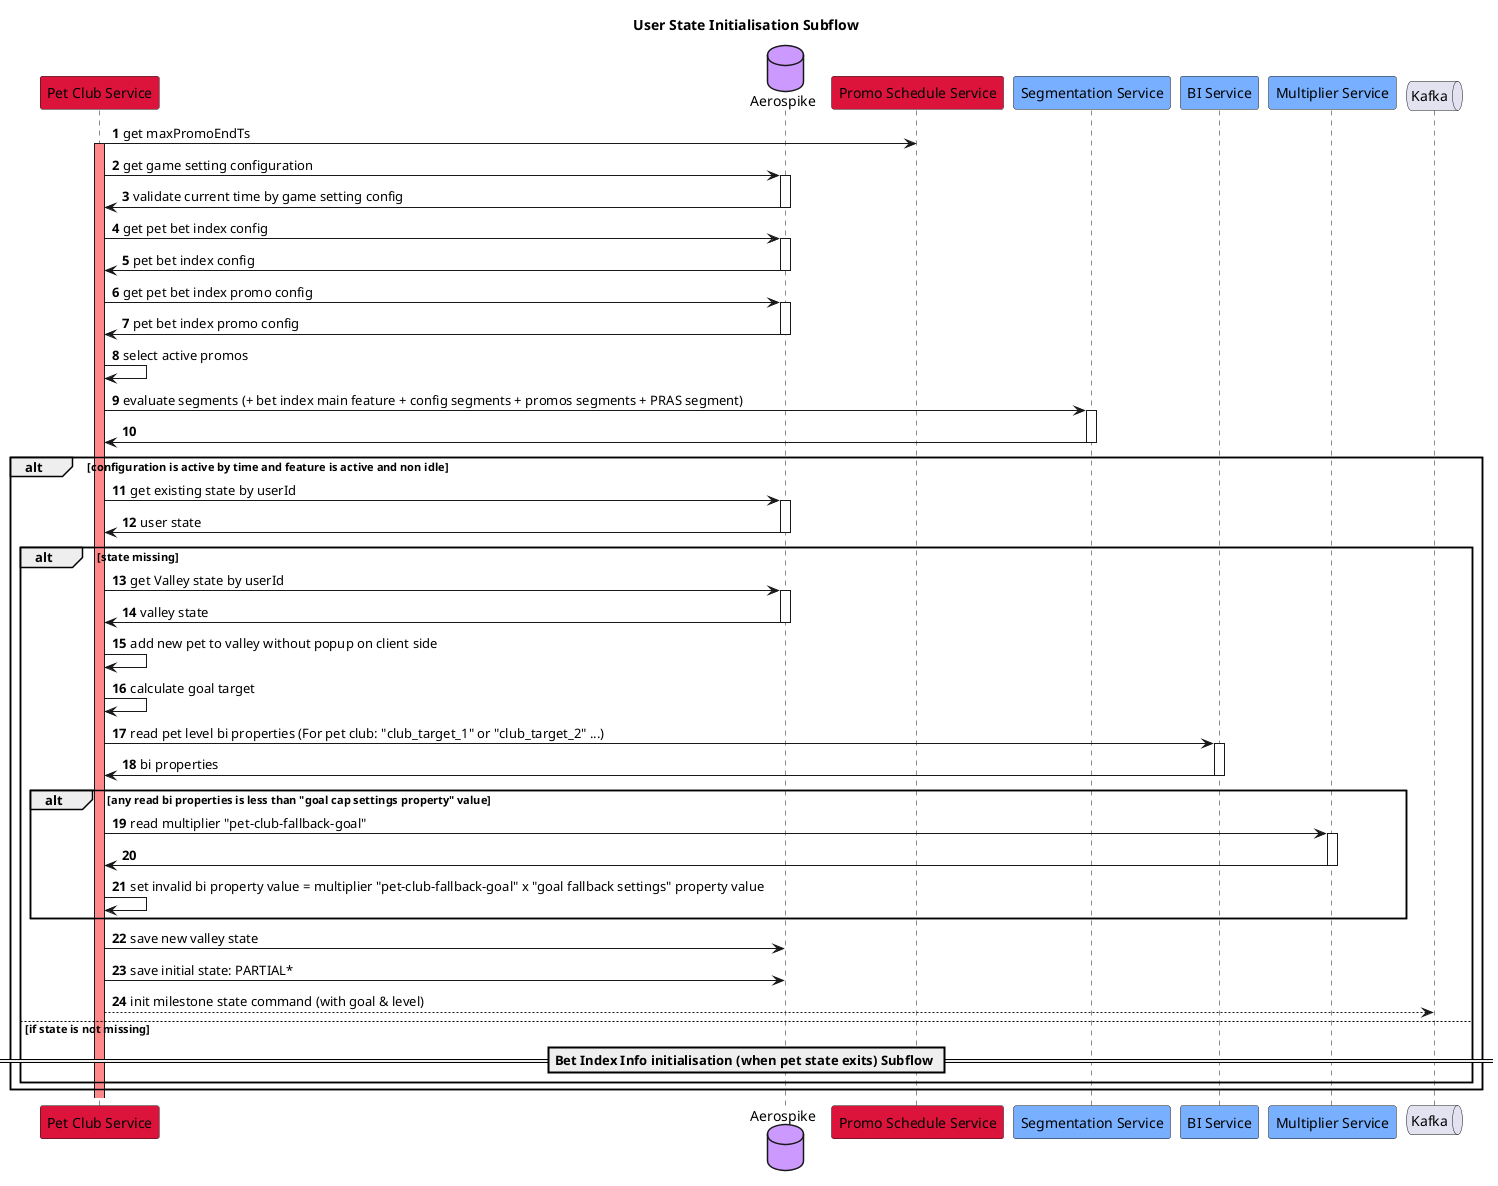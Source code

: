   @startuml

title User State Initialisation Subflow

autonumber

participant "Pet Club Service" as pet #DC143C
database "Aerospike" as aerospike #CC99FF
participant "Promo Schedule Service" as promo #DC143C
participant "Segmentation Service" as segmentation #78b0ff
participant "BI Service" as bi #78b0ff
participant "Multiplier Service" as multiplier #78b0ff
queue "Kafka" as kafka

pet -> promo: get maxPromoEndTs

activate pet #ff8888

pet -> aerospike: get game setting configuration
activate aerospike
aerospike -> pet: validate current time by game setting config
deactivate aerospike

pet -> aerospike: get pet bet index config
activate aerospike
aerospike -> pet: pet bet index config
deactivate aerospike

pet -> aerospike: get pet bet index promo config
activate aerospike
aerospike -> pet: pet bet index promo config
deactivate aerospike

pet -> pet: select active promos

pet -> segmentation: evaluate segments (+ bet index main feature + config segments + promos segments + PRAS segment)
activate segmentation
segmentation -> pet
deactivate segmentation
alt configuration is active by time and feature is active and non idle
    pet -> aerospike: get existing state by userId
    activate aerospike
    aerospike -> pet: user state
    deactivate aerospike
    alt state missing
        pet -> aerospike: get Valley state by userId
        activate aerospike
        aerospike -> pet: valley state
        deactivate aerospike
        pet -> pet: add new pet to valley without popup on client side
        pet -> pet: calculate goal target
        pet -> bi: read pet level bi properties (For pet club: "club_target_1" or "club_target_2" ...)
        activate bi
        bi -> pet: bi properties
        deactivate bi
        alt any read bi properties is less than "goal cap settings property" value
            pet -> multiplier: read multiplier "pet-club-fallback-goal"
            activate multiplier
            multiplier -> pet
            deactivate multiplier
            pet -> pet: set invalid bi property value = multiplier "pet-club-fallback-goal" x "goal fallback settings" property value
        end
        pet -> aerospike: save new valley state
        pet -> aerospike: save initial state: PARTIAL*
        pet --> kafka: init milestone state command (with goal & level)
    else if state is not missing
        == Bet Index Info initialisation (when pet state exits) Subflow ==
    end
end
@enduml
  